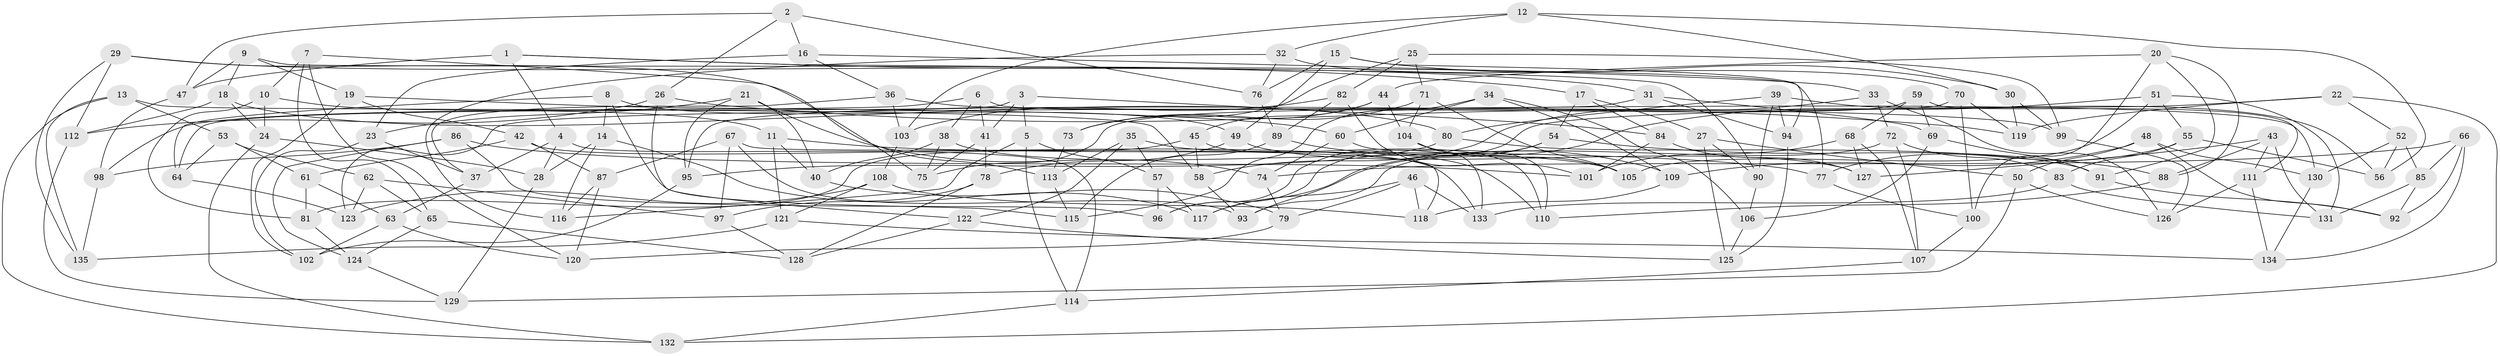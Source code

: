 // coarse degree distribution, {6: 0.024691358024691357, 4: 0.6419753086419753, 5: 0.16049382716049382, 3: 0.07407407407407407, 7: 0.012345679012345678, 2: 0.024691358024691357, 8: 0.024691358024691357, 14: 0.012345679012345678, 12: 0.012345679012345678, 18: 0.012345679012345678}
// Generated by graph-tools (version 1.1) at 2025/02/03/04/25 22:02:44]
// undirected, 135 vertices, 270 edges
graph export_dot {
graph [start="1"]
  node [color=gray90,style=filled];
  1;
  2;
  3;
  4;
  5;
  6;
  7;
  8;
  9;
  10;
  11;
  12;
  13;
  14;
  15;
  16;
  17;
  18;
  19;
  20;
  21;
  22;
  23;
  24;
  25;
  26;
  27;
  28;
  29;
  30;
  31;
  32;
  33;
  34;
  35;
  36;
  37;
  38;
  39;
  40;
  41;
  42;
  43;
  44;
  45;
  46;
  47;
  48;
  49;
  50;
  51;
  52;
  53;
  54;
  55;
  56;
  57;
  58;
  59;
  60;
  61;
  62;
  63;
  64;
  65;
  66;
  67;
  68;
  69;
  70;
  71;
  72;
  73;
  74;
  75;
  76;
  77;
  78;
  79;
  80;
  81;
  82;
  83;
  84;
  85;
  86;
  87;
  88;
  89;
  90;
  91;
  92;
  93;
  94;
  95;
  96;
  97;
  98;
  99;
  100;
  101;
  102;
  103;
  104;
  105;
  106;
  107;
  108;
  109;
  110;
  111;
  112;
  113;
  114;
  115;
  116;
  117;
  118;
  119;
  120;
  121;
  122;
  123;
  124;
  125;
  126;
  127;
  128;
  129;
  130;
  131;
  132;
  133;
  134;
  135;
  1 -- 90;
  1 -- 47;
  1 -- 17;
  1 -- 4;
  2 -- 47;
  2 -- 76;
  2 -- 16;
  2 -- 26;
  3 -- 5;
  3 -- 64;
  3 -- 41;
  3 -- 84;
  4 -- 114;
  4 -- 37;
  4 -- 28;
  5 -- 116;
  5 -- 57;
  5 -- 114;
  6 -- 98;
  6 -- 130;
  6 -- 38;
  6 -- 41;
  7 -- 75;
  7 -- 65;
  7 -- 10;
  7 -- 120;
  8 -- 115;
  8 -- 49;
  8 -- 14;
  8 -- 64;
  9 -- 77;
  9 -- 47;
  9 -- 19;
  9 -- 18;
  10 -- 81;
  10 -- 24;
  10 -- 11;
  11 -- 121;
  11 -- 77;
  11 -- 40;
  12 -- 32;
  12 -- 30;
  12 -- 103;
  12 -- 56;
  13 -- 58;
  13 -- 132;
  13 -- 53;
  13 -- 135;
  14 -- 116;
  14 -- 117;
  14 -- 28;
  15 -- 49;
  15 -- 30;
  15 -- 94;
  15 -- 76;
  16 -- 36;
  16 -- 23;
  16 -- 33;
  17 -- 27;
  17 -- 54;
  17 -- 84;
  18 -- 112;
  18 -- 80;
  18 -- 24;
  19 -- 42;
  19 -- 60;
  19 -- 102;
  20 -- 100;
  20 -- 44;
  20 -- 88;
  20 -- 91;
  21 -- 74;
  21 -- 95;
  21 -- 40;
  21 -- 23;
  22 -- 132;
  22 -- 119;
  22 -- 52;
  22 -- 96;
  23 -- 102;
  23 -- 37;
  24 -- 28;
  24 -- 132;
  25 -- 82;
  25 -- 73;
  25 -- 71;
  25 -- 99;
  26 -- 119;
  26 -- 112;
  26 -- 122;
  27 -- 125;
  27 -- 50;
  27 -- 90;
  28 -- 129;
  29 -- 135;
  29 -- 112;
  29 -- 113;
  29 -- 31;
  30 -- 99;
  30 -- 119;
  31 -- 123;
  31 -- 69;
  31 -- 94;
  32 -- 116;
  32 -- 70;
  32 -- 76;
  33 -- 58;
  33 -- 72;
  33 -- 126;
  34 -- 106;
  34 -- 109;
  34 -- 60;
  34 -- 115;
  35 -- 57;
  35 -- 122;
  35 -- 110;
  35 -- 113;
  36 -- 99;
  36 -- 37;
  36 -- 103;
  37 -- 63;
  38 -- 40;
  38 -- 75;
  38 -- 105;
  39 -- 80;
  39 -- 90;
  39 -- 56;
  39 -- 94;
  40 -- 79;
  41 -- 78;
  41 -- 75;
  42 -- 61;
  42 -- 133;
  42 -- 87;
  43 -- 111;
  43 -- 127;
  43 -- 88;
  43 -- 131;
  44 -- 45;
  44 -- 73;
  44 -- 104;
  45 -- 110;
  45 -- 58;
  45 -- 81;
  46 -- 79;
  46 -- 117;
  46 -- 133;
  46 -- 118;
  47 -- 98;
  48 -- 50;
  48 -- 109;
  48 -- 130;
  48 -- 92;
  49 -- 78;
  49 -- 127;
  50 -- 126;
  50 -- 129;
  51 -- 131;
  51 -- 117;
  51 -- 105;
  51 -- 55;
  52 -- 56;
  52 -- 130;
  52 -- 85;
  53 -- 64;
  53 -- 62;
  53 -- 61;
  54 -- 88;
  54 -- 93;
  54 -- 96;
  55 -- 56;
  55 -- 83;
  55 -- 77;
  57 -- 117;
  57 -- 96;
  58 -- 93;
  59 -- 68;
  59 -- 111;
  59 -- 69;
  59 -- 75;
  60 -- 74;
  60 -- 110;
  61 -- 81;
  61 -- 63;
  62 -- 65;
  62 -- 97;
  62 -- 123;
  63 -- 102;
  63 -- 120;
  64 -- 123;
  65 -- 128;
  65 -- 124;
  66 -- 85;
  66 -- 134;
  66 -- 92;
  66 -- 74;
  67 -- 93;
  67 -- 97;
  67 -- 87;
  67 -- 118;
  68 -- 107;
  68 -- 127;
  68 -- 101;
  69 -- 91;
  69 -- 106;
  70 -- 100;
  70 -- 119;
  70 -- 95;
  71 -- 105;
  71 -- 73;
  71 -- 104;
  72 -- 107;
  72 -- 83;
  72 -- 93;
  73 -- 113;
  74 -- 79;
  76 -- 89;
  77 -- 100;
  78 -- 128;
  78 -- 97;
  79 -- 120;
  80 -- 91;
  80 -- 95;
  81 -- 124;
  82 -- 101;
  82 -- 89;
  82 -- 103;
  83 -- 131;
  83 -- 133;
  84 -- 127;
  84 -- 101;
  85 -- 92;
  85 -- 131;
  86 -- 98;
  86 -- 101;
  86 -- 124;
  86 -- 96;
  87 -- 116;
  87 -- 120;
  88 -- 110;
  89 -- 109;
  89 -- 115;
  90 -- 106;
  91 -- 92;
  94 -- 125;
  95 -- 102;
  97 -- 128;
  98 -- 135;
  99 -- 126;
  100 -- 107;
  103 -- 108;
  104 -- 133;
  104 -- 105;
  106 -- 125;
  107 -- 114;
  108 -- 118;
  108 -- 123;
  108 -- 121;
  109 -- 118;
  111 -- 134;
  111 -- 126;
  112 -- 129;
  113 -- 115;
  114 -- 132;
  121 -- 135;
  121 -- 134;
  122 -- 128;
  122 -- 125;
  124 -- 129;
  130 -- 134;
}
